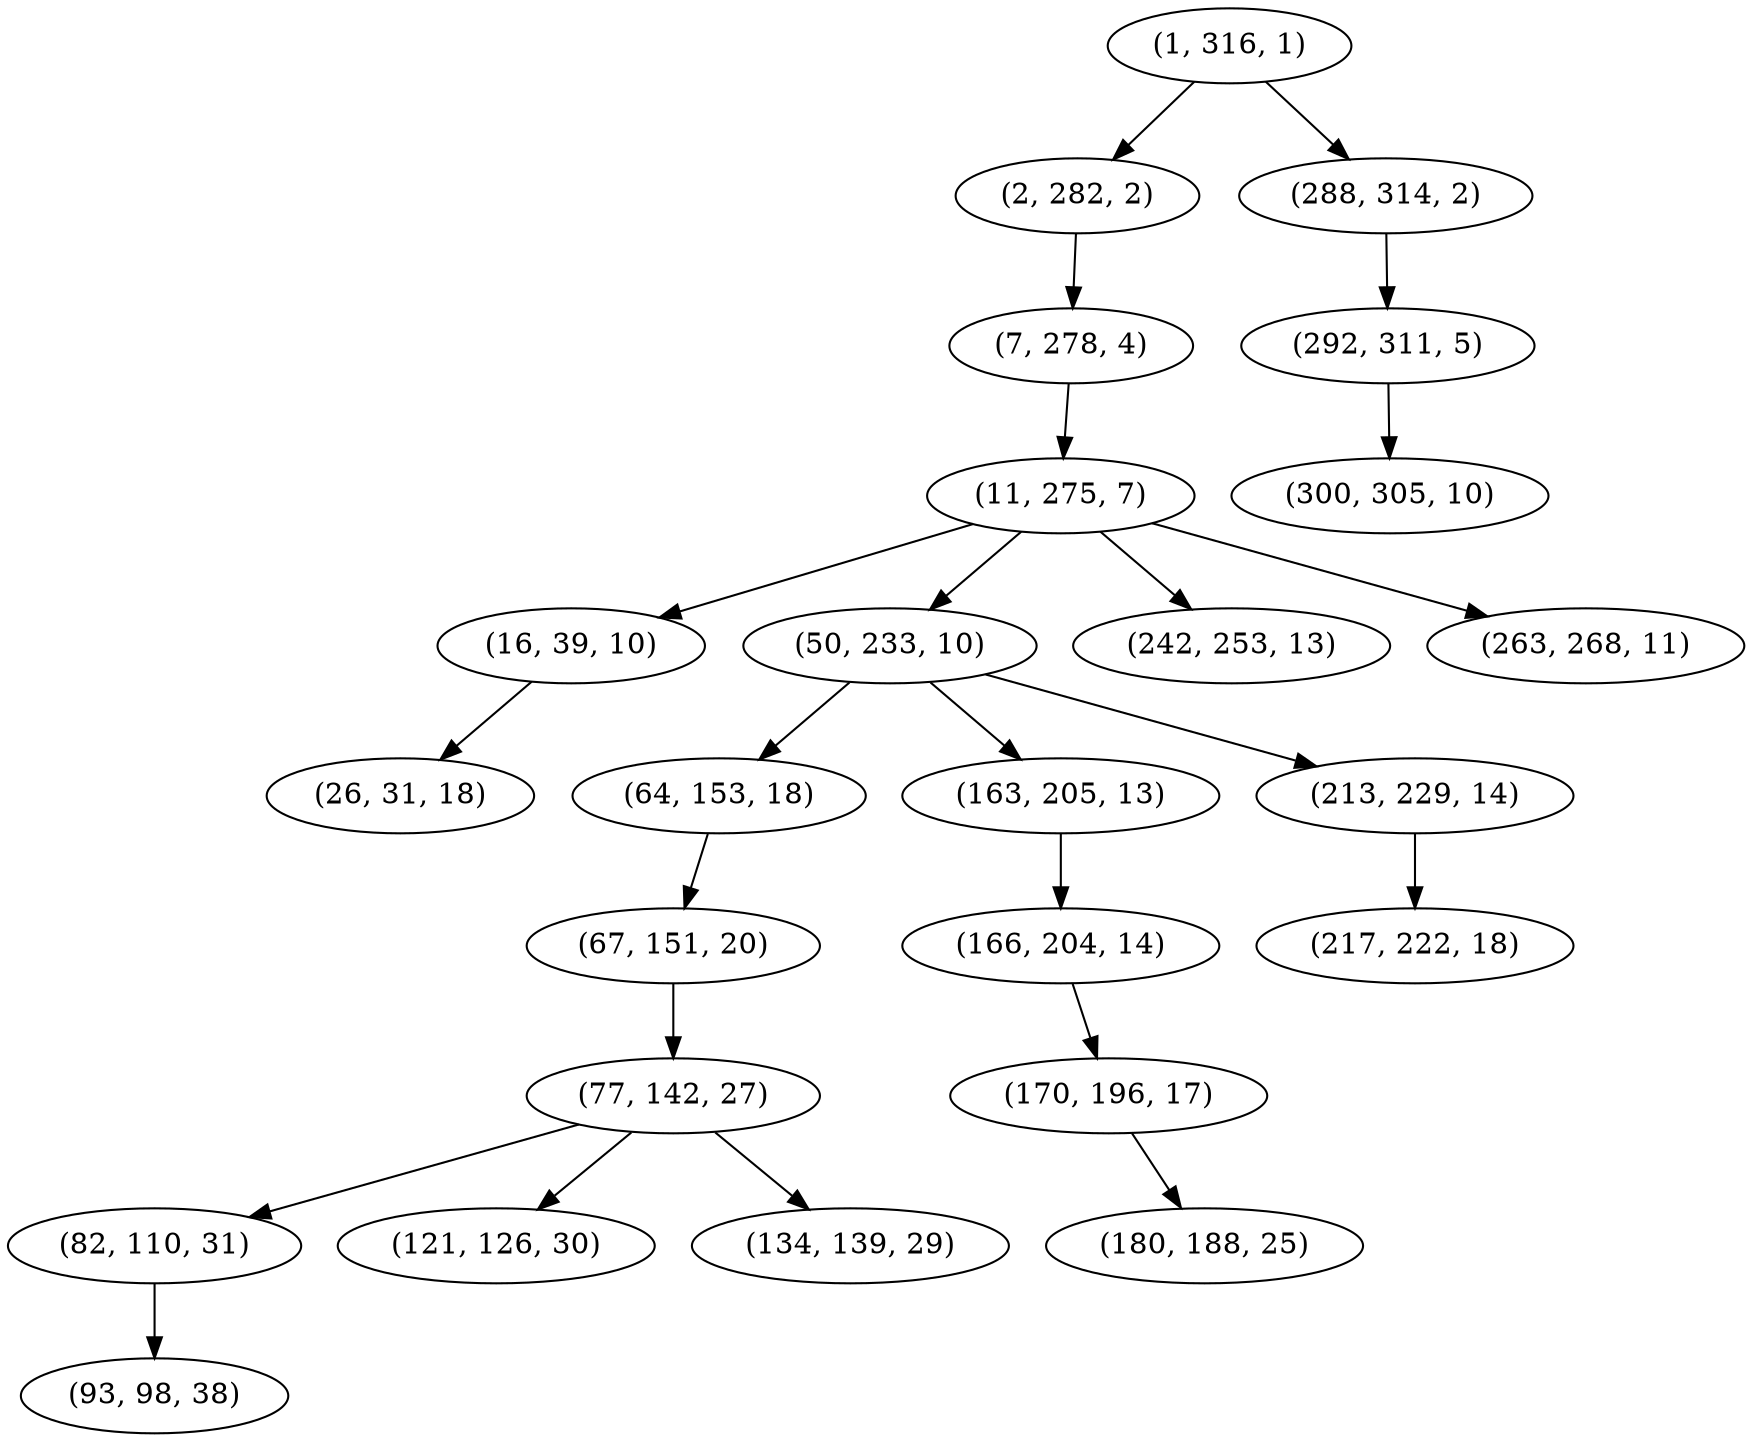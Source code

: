 digraph tree {
    "(1, 316, 1)";
    "(2, 282, 2)";
    "(7, 278, 4)";
    "(11, 275, 7)";
    "(16, 39, 10)";
    "(26, 31, 18)";
    "(50, 233, 10)";
    "(64, 153, 18)";
    "(67, 151, 20)";
    "(77, 142, 27)";
    "(82, 110, 31)";
    "(93, 98, 38)";
    "(121, 126, 30)";
    "(134, 139, 29)";
    "(163, 205, 13)";
    "(166, 204, 14)";
    "(170, 196, 17)";
    "(180, 188, 25)";
    "(213, 229, 14)";
    "(217, 222, 18)";
    "(242, 253, 13)";
    "(263, 268, 11)";
    "(288, 314, 2)";
    "(292, 311, 5)";
    "(300, 305, 10)";
    "(1, 316, 1)" -> "(2, 282, 2)";
    "(1, 316, 1)" -> "(288, 314, 2)";
    "(2, 282, 2)" -> "(7, 278, 4)";
    "(7, 278, 4)" -> "(11, 275, 7)";
    "(11, 275, 7)" -> "(16, 39, 10)";
    "(11, 275, 7)" -> "(50, 233, 10)";
    "(11, 275, 7)" -> "(242, 253, 13)";
    "(11, 275, 7)" -> "(263, 268, 11)";
    "(16, 39, 10)" -> "(26, 31, 18)";
    "(50, 233, 10)" -> "(64, 153, 18)";
    "(50, 233, 10)" -> "(163, 205, 13)";
    "(50, 233, 10)" -> "(213, 229, 14)";
    "(64, 153, 18)" -> "(67, 151, 20)";
    "(67, 151, 20)" -> "(77, 142, 27)";
    "(77, 142, 27)" -> "(82, 110, 31)";
    "(77, 142, 27)" -> "(121, 126, 30)";
    "(77, 142, 27)" -> "(134, 139, 29)";
    "(82, 110, 31)" -> "(93, 98, 38)";
    "(163, 205, 13)" -> "(166, 204, 14)";
    "(166, 204, 14)" -> "(170, 196, 17)";
    "(170, 196, 17)" -> "(180, 188, 25)";
    "(213, 229, 14)" -> "(217, 222, 18)";
    "(288, 314, 2)" -> "(292, 311, 5)";
    "(292, 311, 5)" -> "(300, 305, 10)";
}
